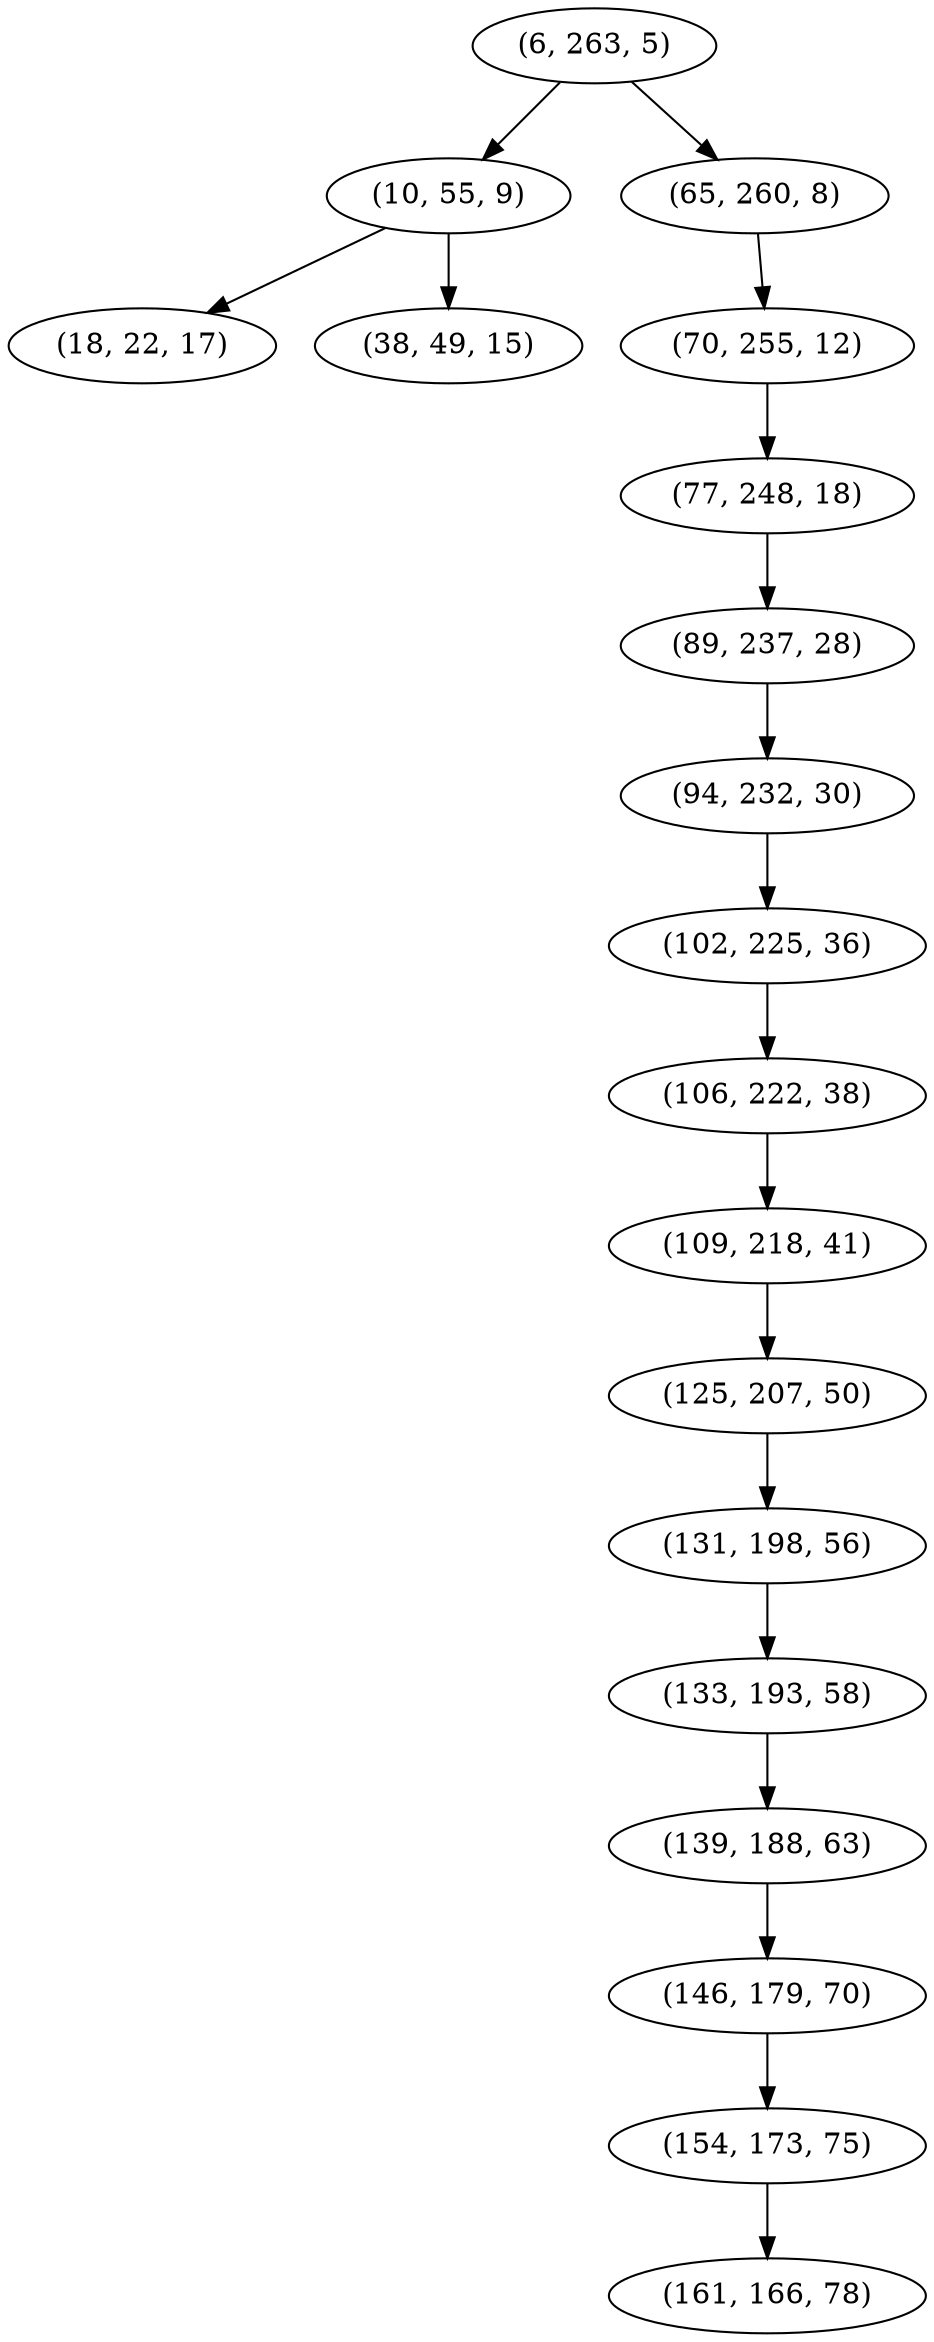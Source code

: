 digraph tree {
    "(6, 263, 5)";
    "(10, 55, 9)";
    "(18, 22, 17)";
    "(38, 49, 15)";
    "(65, 260, 8)";
    "(70, 255, 12)";
    "(77, 248, 18)";
    "(89, 237, 28)";
    "(94, 232, 30)";
    "(102, 225, 36)";
    "(106, 222, 38)";
    "(109, 218, 41)";
    "(125, 207, 50)";
    "(131, 198, 56)";
    "(133, 193, 58)";
    "(139, 188, 63)";
    "(146, 179, 70)";
    "(154, 173, 75)";
    "(161, 166, 78)";
    "(6, 263, 5)" -> "(10, 55, 9)";
    "(6, 263, 5)" -> "(65, 260, 8)";
    "(10, 55, 9)" -> "(18, 22, 17)";
    "(10, 55, 9)" -> "(38, 49, 15)";
    "(65, 260, 8)" -> "(70, 255, 12)";
    "(70, 255, 12)" -> "(77, 248, 18)";
    "(77, 248, 18)" -> "(89, 237, 28)";
    "(89, 237, 28)" -> "(94, 232, 30)";
    "(94, 232, 30)" -> "(102, 225, 36)";
    "(102, 225, 36)" -> "(106, 222, 38)";
    "(106, 222, 38)" -> "(109, 218, 41)";
    "(109, 218, 41)" -> "(125, 207, 50)";
    "(125, 207, 50)" -> "(131, 198, 56)";
    "(131, 198, 56)" -> "(133, 193, 58)";
    "(133, 193, 58)" -> "(139, 188, 63)";
    "(139, 188, 63)" -> "(146, 179, 70)";
    "(146, 179, 70)" -> "(154, 173, 75)";
    "(154, 173, 75)" -> "(161, 166, 78)";
}
